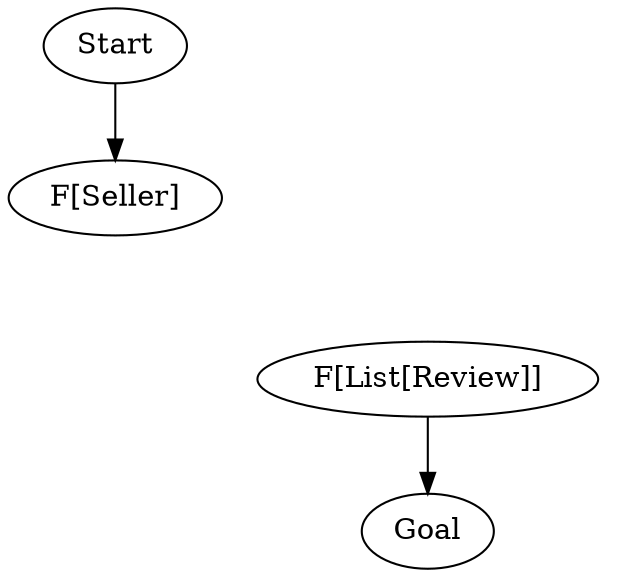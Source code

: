digraph {
    Start[class="extremity"]
    Goal[class="extremity"]

    FSeller[label="F[Seller]" class="start,disabled" group="upper"]

    Seller[group="middle" style="invis"]
    FListReview[label="F[List[Review]]" class="goal" group="middle"]

    {
        rank=same
        FSeller -> Seller[class="lift" dir="back" xlabel="liftFlat" style="invis"]
    }

    Start -> FSeller[class="start,disabled"]
    FListReview -> Goal[class="goal"]
    Seller -> FListReview[label="sellerReviews" style="invis"]
    FSeller -> FListReview[label="sellerReviews.liftFlat" style="invis"]
}
